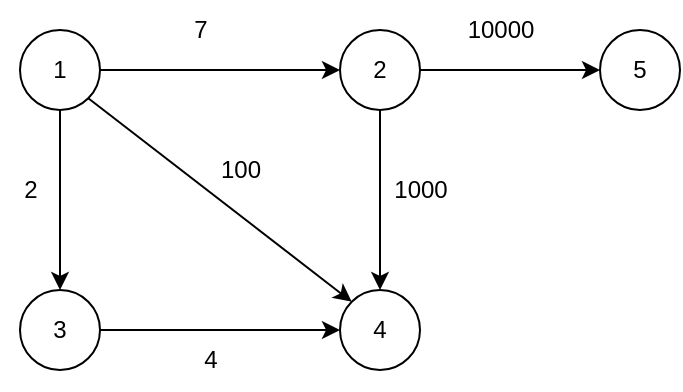 <mxfile>
    <diagram id="JhtAnBaUNBpZCNasIwgT" name="第 1 页">
        <mxGraphModel dx="694" dy="568" grid="1" gridSize="10" guides="1" tooltips="1" connect="1" arrows="1" fold="1" page="1" pageScale="1" pageWidth="827" pageHeight="1169" math="0" shadow="0">
            <root>
                <mxCell id="0"/>
                <mxCell id="1" parent="0"/>
                <mxCell id="7" style="edgeStyle=none;html=1;exitX=1;exitY=0.5;exitDx=0;exitDy=0;" edge="1" parent="1" source="2" target="3">
                    <mxGeometry relative="1" as="geometry"/>
                </mxCell>
                <mxCell id="9" style="edgeStyle=none;html=1;exitX=0.5;exitY=1;exitDx=0;exitDy=0;entryX=0.5;entryY=0;entryDx=0;entryDy=0;" edge="1" parent="1" source="2" target="6">
                    <mxGeometry relative="1" as="geometry"/>
                </mxCell>
                <mxCell id="11" style="edgeStyle=none;html=1;exitX=1;exitY=1;exitDx=0;exitDy=0;entryX=0;entryY=0;entryDx=0;entryDy=0;" edge="1" parent="1" source="2" target="4">
                    <mxGeometry relative="1" as="geometry"/>
                </mxCell>
                <mxCell id="2" value="1" style="ellipse;whiteSpace=wrap;html=1;aspect=fixed;" vertex="1" parent="1">
                    <mxGeometry x="110" y="140" width="40" height="40" as="geometry"/>
                </mxCell>
                <mxCell id="15" style="edgeStyle=none;html=1;exitX=0.5;exitY=1;exitDx=0;exitDy=0;entryX=0.5;entryY=0;entryDx=0;entryDy=0;" edge="1" parent="1" source="3" target="4">
                    <mxGeometry relative="1" as="geometry"/>
                </mxCell>
                <mxCell id="17" style="edgeStyle=none;html=1;exitX=1;exitY=0.5;exitDx=0;exitDy=0;entryX=0;entryY=0.5;entryDx=0;entryDy=0;" edge="1" parent="1" source="3" target="5">
                    <mxGeometry relative="1" as="geometry"/>
                </mxCell>
                <mxCell id="3" value="2" style="ellipse;whiteSpace=wrap;html=1;aspect=fixed;" vertex="1" parent="1">
                    <mxGeometry x="270" y="140" width="40" height="40" as="geometry"/>
                </mxCell>
                <mxCell id="4" value="4" style="ellipse;whiteSpace=wrap;html=1;aspect=fixed;" vertex="1" parent="1">
                    <mxGeometry x="270" y="270" width="40" height="40" as="geometry"/>
                </mxCell>
                <mxCell id="5" value="5" style="ellipse;whiteSpace=wrap;html=1;aspect=fixed;" vertex="1" parent="1">
                    <mxGeometry x="400" y="140" width="40" height="40" as="geometry"/>
                </mxCell>
                <mxCell id="13" style="edgeStyle=none;html=1;exitX=1;exitY=0.5;exitDx=0;exitDy=0;entryX=0;entryY=0.5;entryDx=0;entryDy=0;" edge="1" parent="1" source="6" target="4">
                    <mxGeometry relative="1" as="geometry"/>
                </mxCell>
                <mxCell id="6" value="3" style="ellipse;whiteSpace=wrap;html=1;aspect=fixed;" vertex="1" parent="1">
                    <mxGeometry x="110" y="270" width="40" height="40" as="geometry"/>
                </mxCell>
                <mxCell id="8" value="7" style="text;html=1;align=center;verticalAlign=middle;resizable=0;points=[];autosize=1;strokeColor=none;fillColor=none;" vertex="1" parent="1">
                    <mxGeometry x="185" y="125" width="30" height="30" as="geometry"/>
                </mxCell>
                <mxCell id="10" value="2" style="text;html=1;align=center;verticalAlign=middle;resizable=0;points=[];autosize=1;strokeColor=none;fillColor=none;" vertex="1" parent="1">
                    <mxGeometry x="100" y="205" width="30" height="30" as="geometry"/>
                </mxCell>
                <mxCell id="12" value="100" style="text;html=1;align=center;verticalAlign=middle;resizable=0;points=[];autosize=1;strokeColor=none;fillColor=none;" vertex="1" parent="1">
                    <mxGeometry x="200" y="195" width="40" height="30" as="geometry"/>
                </mxCell>
                <mxCell id="14" value="4" style="text;html=1;align=center;verticalAlign=middle;resizable=0;points=[];autosize=1;strokeColor=none;fillColor=none;" vertex="1" parent="1">
                    <mxGeometry x="190" y="290" width="30" height="30" as="geometry"/>
                </mxCell>
                <mxCell id="16" value="1000" style="text;html=1;align=center;verticalAlign=middle;resizable=0;points=[];autosize=1;strokeColor=none;fillColor=none;" vertex="1" parent="1">
                    <mxGeometry x="285" y="205" width="50" height="30" as="geometry"/>
                </mxCell>
                <mxCell id="18" value="10000" style="text;html=1;align=center;verticalAlign=middle;resizable=0;points=[];autosize=1;strokeColor=none;fillColor=none;" vertex="1" parent="1">
                    <mxGeometry x="320" y="125" width="60" height="30" as="geometry"/>
                </mxCell>
            </root>
        </mxGraphModel>
    </diagram>
</mxfile>